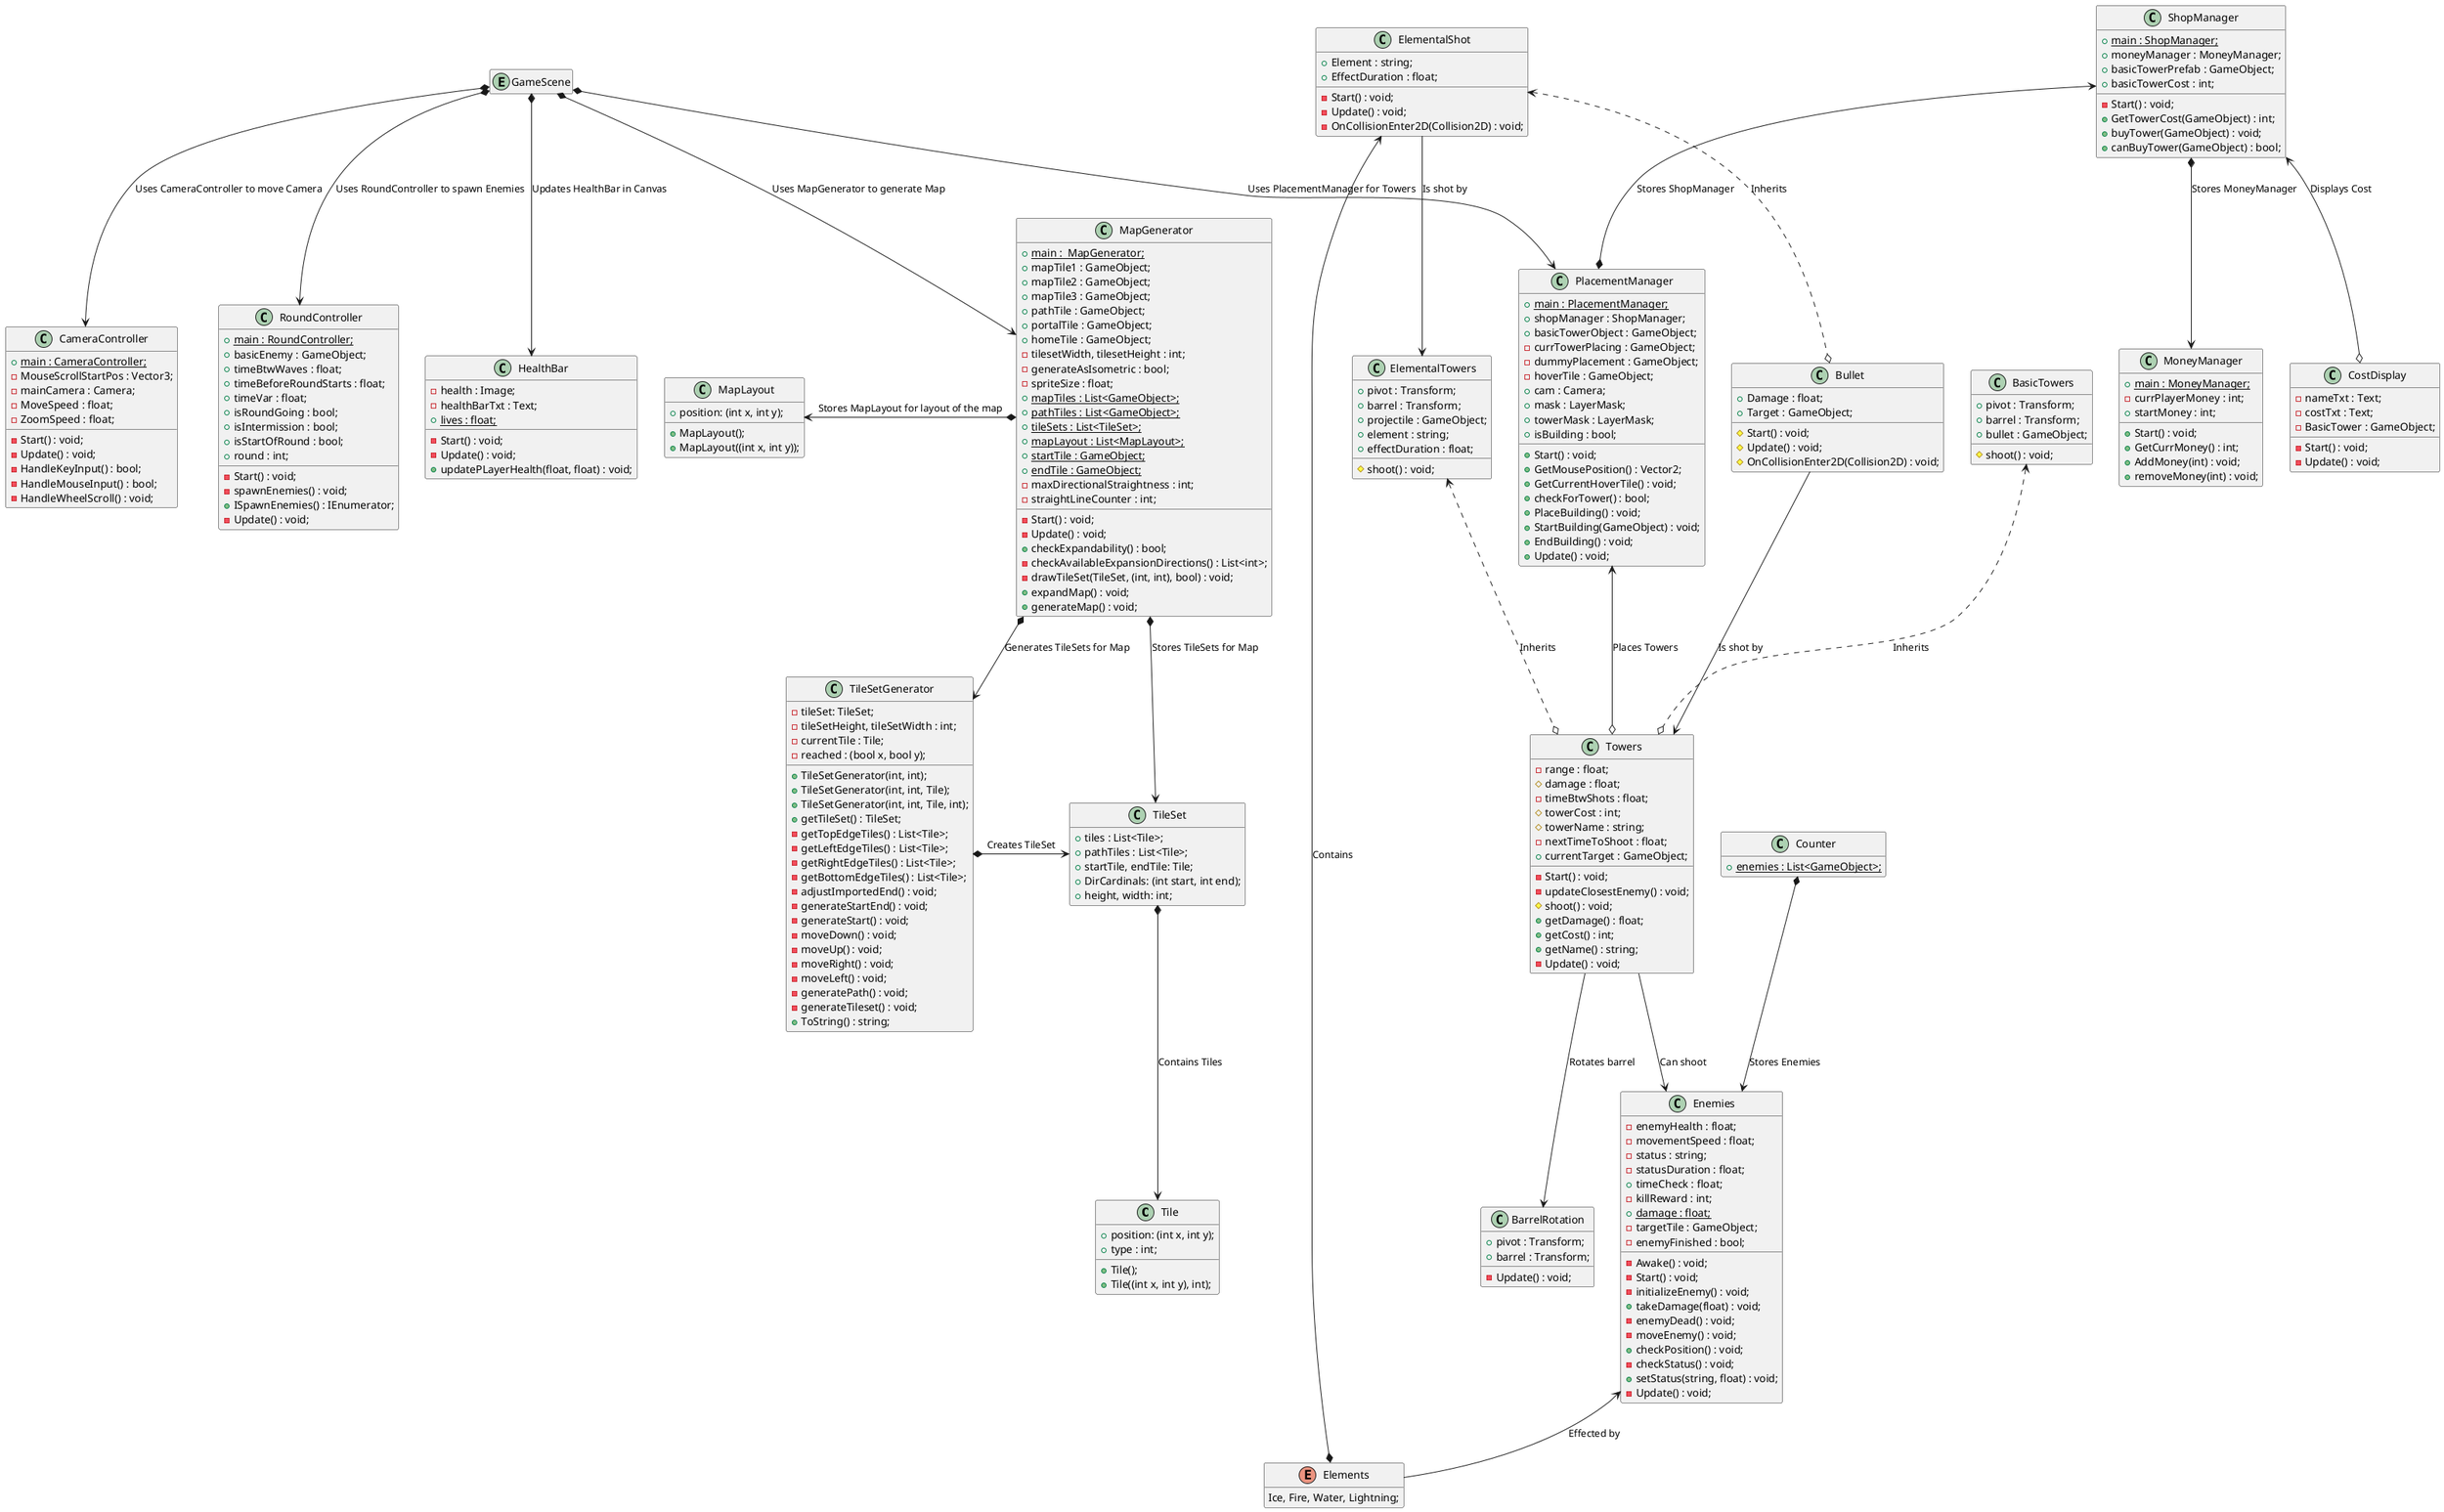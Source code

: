 @startuml
    hide empty members
    class Tile {
        + {field} position: (int x, int y);
        + type : int;
        + Tile();
        + Tile((int x, int y), int);
    }

    class MapLayout {
        + {field} position: (int x, int y);
        + MapLayout();
        + MapLayout((int x, int y));
    }

    class TileSet {
        + tiles : List<Tile>;
        + pathTiles : List<Tile>;
        + startTile, endTile: Tile;
        + {field} DirCardinals: (int start, int end);
        + height, width: int;
    }

    class TileSetGenerator {
        - tileSet: TileSet;
        - tileSetHeight, tileSetWidth : int;
        - currentTile : Tile;
        - {field} reached : (bool x, bool y);
        + TileSetGenerator(int, int);
        + TileSetGenerator(int, int, Tile);
        + TileSetGenerator(int, int, Tile, int);
        + getTileSet() : TileSet;
        - getTopEdgeTiles() : List<Tile>;
        - getLeftEdgeTiles() : List<Tile>;
        - getRightEdgeTiles() : List<Tile>;
        - getBottomEdgeTiles() : List<Tile>;
        - adjustImportedEnd() : void;
        - generateStartEnd() : void;
        - generateStart() : void;
        - moveDown() : void;
        - moveUp() : void;
        - moveRight() : void;
        - moveLeft() : void;
        - generatePath() : void;
        - generateTileset() : void;
        + ToString() : string;
    }

    class MapGenerator {
        + {static} main :  MapGenerator;
        + mapTile1 : GameObject;
        + mapTile2 : GameObject;
        + mapTile3 : GameObject;
        + pathTile : GameObject;
        + portalTile : GameObject;
        + homeTile : GameObject;
        - tilesetWidth, tilesetHeight : int;
        - generateAsIsometric : bool;
        - spriteSize : float;
        + {static} mapTiles : List<GameObject>;
        + {static} pathTiles : List<GameObject>;
        + {static} tileSets : List<TileSet>;
        + {static} mapLayout : List<MapLayout>;
        + {static} startTile : GameObject;
        + {static} endTile : GameObject;
        - maxDirectionalStraightness : int;
        - straightLineCounter : int;
        - Start() : void;
        - Update() : void;
        + checkExpandability() : bool;
        - checkAvailableExpansionDirections() : List<int>;
        - drawTileSet(TileSet, (int, int), bool) : void;
        + expandMap() : void;
        + generateMap() : void;
    }

    MapLayout <-* MapGenerator: Stores MapLayout for layout of the map
    MapGenerator *--> TileSetGenerator: Generates TileSets for Map
    TileSetGenerator *-> TileSet: Creates TileSet
    TileSet *--> Tile: Contains Tiles
    MapGenerator *--> TileSet: Stores TileSets for Map

    class BarrelRotation {
        + pivot : Transform;
        + barrel : Transform;
        - Update() : void;
    }

    class Towers {
        - range : float;
        # damage : float;
        - timeBtwShots : float;
        # towerCost : int;
        # towerName : string;
        - nextTimeToShoot : float;
        + currentTarget : GameObject;
        - Start() : void;
        - updateClosestEnemy() : void;
        # shoot() : void;
        + getDamage() : float;
        + getCost() : int;
        + getName() : string;
        - Update() : void;
    }

    class BasicTowers {
        + pivot : Transform;
        + barrel : Transform;
        + bullet : GameObject;
        # shoot() : void;
    }

    class Bullet {
        + Damage : float;
        + Target : GameObject;
        # Start() : void;
        # Update() : void;
        # OnCollisionEnter2D(Collision2D) : void;
    }

    class ElementalShot {
        + Element : string;
        + EffectDuration : float;
        - Start() : void;
        - Update() : void;
        - OnCollisionEnter2D(Collision2D) : void;
    }

    class ElementalTowers {
        + pivot : Transform;
        + barrel : Transform;
        + projectile : GameObject;
        + element : string;
        + effectDuration : float;
        # shoot() : void;
    }

    ElementalTowers <..o Towers: Inherits
    BasicTowers <..o Towers: Inherits
    ElementalShot <..o Bullet: Inherits
    Bullet --> Towers: Is shot by
    Towers --> BarrelRotation: Rotates barrel
    ElementalShot --> ElementalTowers: Is shot by

    enum Elements {
        Ice, Fire, Water, Lightning;
    }

    class Enemies {
        - enemyHealth : float;
        - movementSpeed : float;
        - status : string;
        - statusDuration : float;
        + timeCheck : float;
        - killReward : int;
        + {static} damage : float;
        - targetTile : GameObject;
        - enemyFinished : bool;
        - Awake() : void;
        - Start() : void;
        - initializeEnemy() : void;
        + takeDamage(float) : void;
        - enemyDead() : void;
        - moveEnemy() : void;
        + checkPosition() : void;
        - checkStatus() : void;
        + setStatus(string, float) : void;
        - Update() : void;
    }

    Towers --> Enemies: Can shoot
    ElementalShot <--* Elements: Contains
    Enemies <-- Elements: Effected by

    class CameraController {
        + {static} main : CameraController; 
        - MouseScrollStartPos : Vector3;
        - mainCamera : Camera;
        - MoveSpeed : float;
        - ZoomSpeed : float;
        - Start() : void;
        - Update() : void;
        - HandleKeyInput() : bool;
        - HandleMouseInput() : bool;
        - HandleWheelScroll() : void;
    }

    class CostDisplay {
        - nameTxt : Text;
        - costTxt : Text;
        - BasicTower : GameObject;
        - Start() : void;
        - Update() : void;
    }

    class Counter {
        + {static} enemies : List<GameObject>;
    }

    Counter *--> Enemies: Stores Enemies

    class HealthBar {
        - health : Image;
        - healthBarTxt : Text;
        + {static} lives : float;
        - Start() : void;
        - Update() : void;
        + updatePLayerHealth(float, float) : void;
    }

    class MoneyManager {
        + {static} main : MoneyManager;
        - currPlayerMoney : int;
        + startMoney : int;
        + Start() : void;
        + GetCurrMoney() : int;
        + AddMoney(int) : void;
        + removeMoney(int) : void;
    }

    class ShopManager {
        + {static} main : ShopManager;
        + moneyManager : MoneyManager;
        + basicTowerPrefab : GameObject;
        + basicTowerCost : int;
        - Start() : void;
        + GetTowerCost(GameObject) : int;
        + buyTower(GameObject) : void;
        + canBuyTower(GameObject) : bool;
    }

    class PlacementManager {
        + {static} main : PlacementManager;
        + shopManager : ShopManager;
        + basicTowerObject : GameObject;
        - currTowerPlacing : GameObject;
        - dummyPlacement : GameObject;
        - hoverTile : GameObject;
        + cam : Camera;
        + mask : LayerMask;
        + towerMask : LayerMask;
        + isBuilding : bool;
        + Start() : void;
        + GetMousePosition() : Vector2;
        + GetCurrentHoverTile() : void;
        + checkForTower() : bool;
        + PlaceBuilding() : void;
        + StartBuilding(GameObject) : void;
        + EndBuilding() : void;
        + Update() : void;
    }

    ShopManager <--* PlacementManager: Stores ShopManager
    ShopManager *--> MoneyManager: Stores MoneyManager
    ShopManager <--o CostDisplay: Displays Cost
    PlacementManager <--o Towers: Places Towers

    class RoundController {
        + {static} main : RoundController;
        + basicEnemy : GameObject;
        + timeBtwWaves : float;
        + timeBeforeRoundStarts : float;
        + timeVar : float;
        + isRoundGoing : bool;
        + isIntermission : bool;
        + isStartOfRound : bool;
        + round : int;
        - Start() : void;
        - spawnEnemies() : void;
        + ISpawnEnemies() : IEnumerator;
        - Update() : void;
    }

    entity GameScene {}
    GameScene *--> RoundController: Uses RoundController to spawn Enemies
    GameScene *--> PlacementManager: Uses PlacementManager for Towers
    GameScene *--> HealthBar: Updates HealthBar in Canvas
    GameScene *--> CameraController: Uses CameraController to move Camera
    GameScene *--> MapGenerator: Uses MapGenerator to generate Map


@enduml
